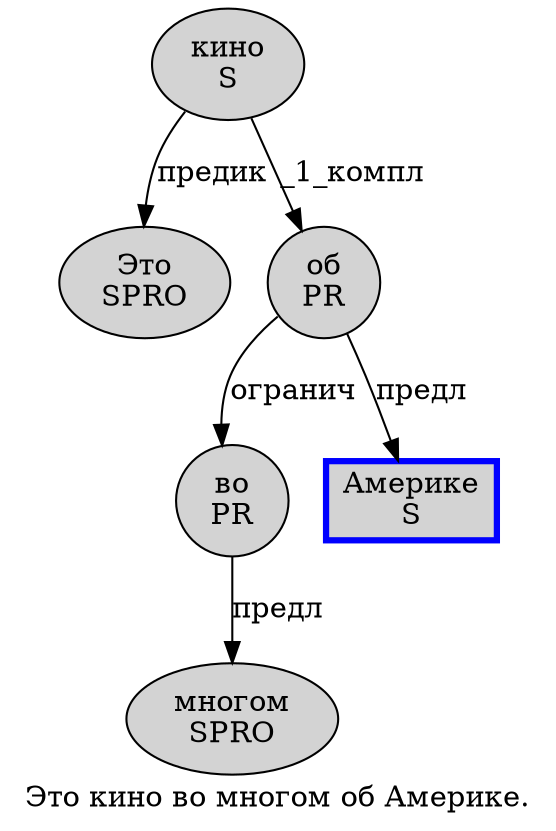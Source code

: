 digraph SENTENCE_889 {
	graph [label="Это кино во многом об Америке."]
	node [style=filled]
		0 [label="Это
SPRO" color="" fillcolor=lightgray penwidth=1 shape=ellipse]
		1 [label="кино
S" color="" fillcolor=lightgray penwidth=1 shape=ellipse]
		2 [label="во
PR" color="" fillcolor=lightgray penwidth=1 shape=ellipse]
		3 [label="многом
SPRO" color="" fillcolor=lightgray penwidth=1 shape=ellipse]
		4 [label="об
PR" color="" fillcolor=lightgray penwidth=1 shape=ellipse]
		5 [label="Америке
S" color=blue fillcolor=lightgray penwidth=3 shape=box]
			4 -> 2 [label="огранич"]
			4 -> 5 [label="предл"]
			2 -> 3 [label="предл"]
			1 -> 0 [label="предик"]
			1 -> 4 [label="_1_компл"]
}